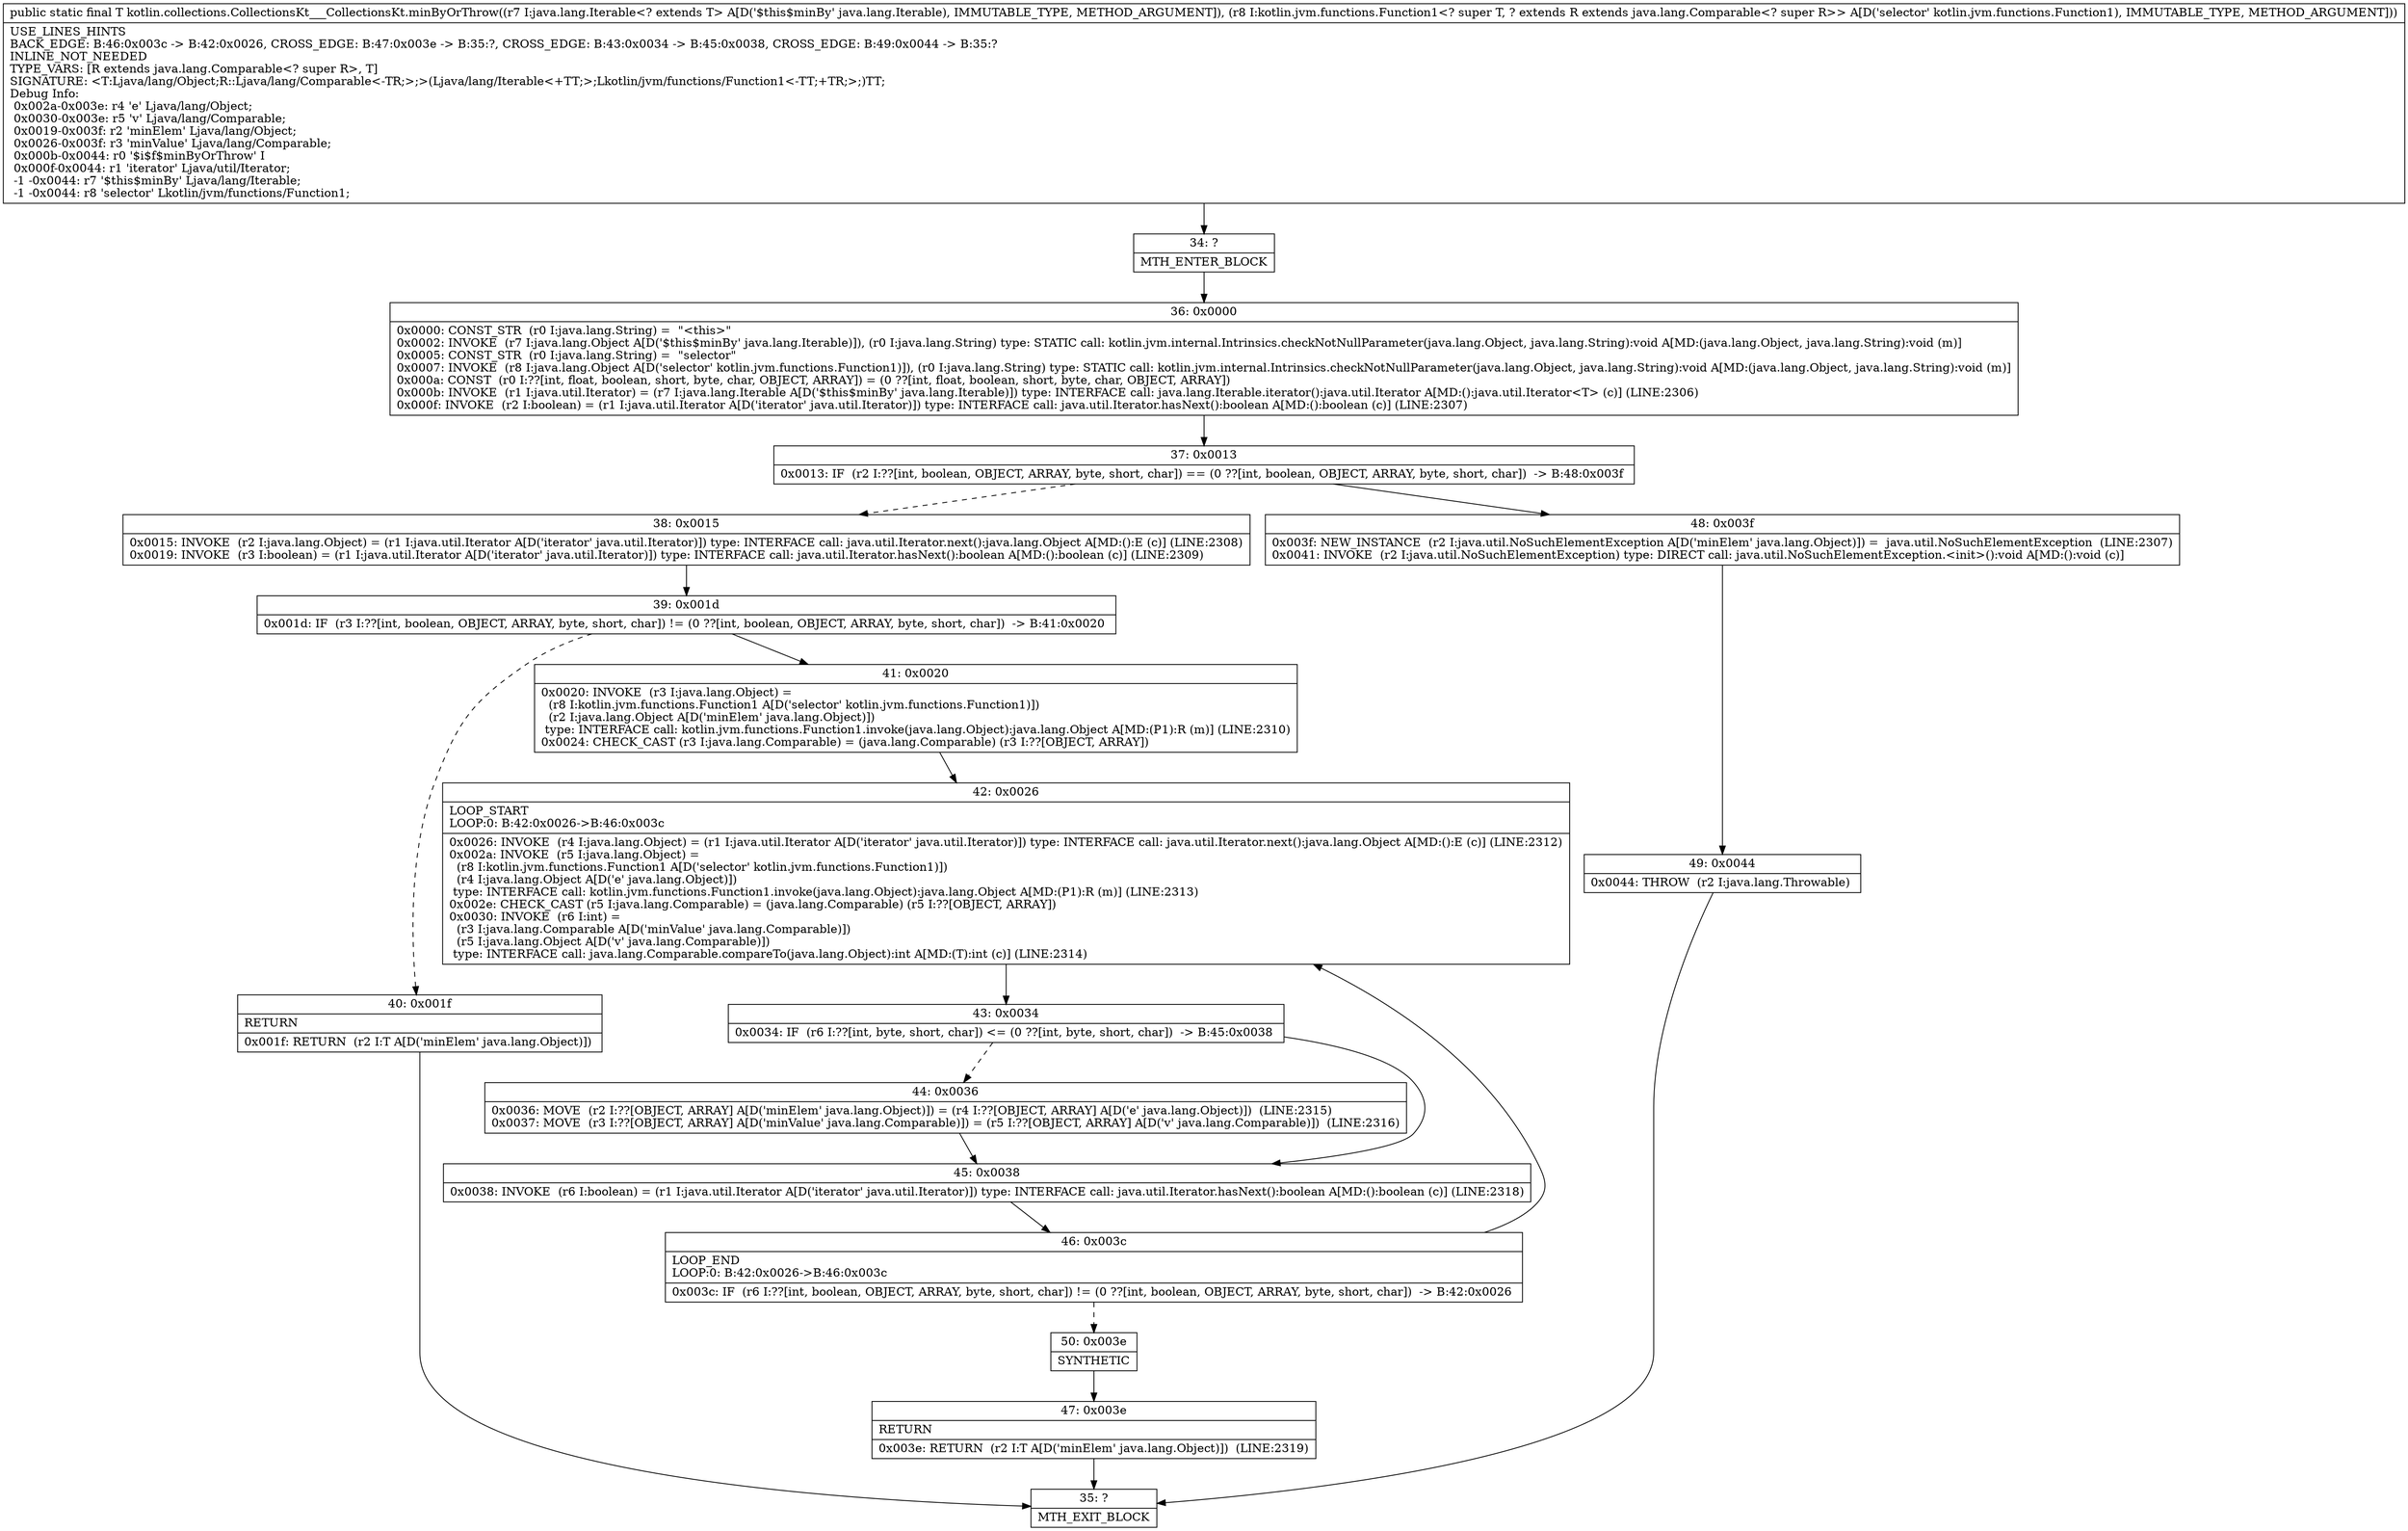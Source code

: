 digraph "CFG forkotlin.collections.CollectionsKt___CollectionsKt.minByOrThrow(Ljava\/lang\/Iterable;Lkotlin\/jvm\/functions\/Function1;)Ljava\/lang\/Object;" {
Node_34 [shape=record,label="{34\:\ ?|MTH_ENTER_BLOCK\l}"];
Node_36 [shape=record,label="{36\:\ 0x0000|0x0000: CONST_STR  (r0 I:java.lang.String) =  \"\<this\>\" \l0x0002: INVOKE  (r7 I:java.lang.Object A[D('$this$minBy' java.lang.Iterable)]), (r0 I:java.lang.String) type: STATIC call: kotlin.jvm.internal.Intrinsics.checkNotNullParameter(java.lang.Object, java.lang.String):void A[MD:(java.lang.Object, java.lang.String):void (m)]\l0x0005: CONST_STR  (r0 I:java.lang.String) =  \"selector\" \l0x0007: INVOKE  (r8 I:java.lang.Object A[D('selector' kotlin.jvm.functions.Function1)]), (r0 I:java.lang.String) type: STATIC call: kotlin.jvm.internal.Intrinsics.checkNotNullParameter(java.lang.Object, java.lang.String):void A[MD:(java.lang.Object, java.lang.String):void (m)]\l0x000a: CONST  (r0 I:??[int, float, boolean, short, byte, char, OBJECT, ARRAY]) = (0 ??[int, float, boolean, short, byte, char, OBJECT, ARRAY]) \l0x000b: INVOKE  (r1 I:java.util.Iterator) = (r7 I:java.lang.Iterable A[D('$this$minBy' java.lang.Iterable)]) type: INTERFACE call: java.lang.Iterable.iterator():java.util.Iterator A[MD:():java.util.Iterator\<T\> (c)] (LINE:2306)\l0x000f: INVOKE  (r2 I:boolean) = (r1 I:java.util.Iterator A[D('iterator' java.util.Iterator)]) type: INTERFACE call: java.util.Iterator.hasNext():boolean A[MD:():boolean (c)] (LINE:2307)\l}"];
Node_37 [shape=record,label="{37\:\ 0x0013|0x0013: IF  (r2 I:??[int, boolean, OBJECT, ARRAY, byte, short, char]) == (0 ??[int, boolean, OBJECT, ARRAY, byte, short, char])  \-\> B:48:0x003f \l}"];
Node_38 [shape=record,label="{38\:\ 0x0015|0x0015: INVOKE  (r2 I:java.lang.Object) = (r1 I:java.util.Iterator A[D('iterator' java.util.Iterator)]) type: INTERFACE call: java.util.Iterator.next():java.lang.Object A[MD:():E (c)] (LINE:2308)\l0x0019: INVOKE  (r3 I:boolean) = (r1 I:java.util.Iterator A[D('iterator' java.util.Iterator)]) type: INTERFACE call: java.util.Iterator.hasNext():boolean A[MD:():boolean (c)] (LINE:2309)\l}"];
Node_39 [shape=record,label="{39\:\ 0x001d|0x001d: IF  (r3 I:??[int, boolean, OBJECT, ARRAY, byte, short, char]) != (0 ??[int, boolean, OBJECT, ARRAY, byte, short, char])  \-\> B:41:0x0020 \l}"];
Node_40 [shape=record,label="{40\:\ 0x001f|RETURN\l|0x001f: RETURN  (r2 I:T A[D('minElem' java.lang.Object)]) \l}"];
Node_35 [shape=record,label="{35\:\ ?|MTH_EXIT_BLOCK\l}"];
Node_41 [shape=record,label="{41\:\ 0x0020|0x0020: INVOKE  (r3 I:java.lang.Object) = \l  (r8 I:kotlin.jvm.functions.Function1 A[D('selector' kotlin.jvm.functions.Function1)])\l  (r2 I:java.lang.Object A[D('minElem' java.lang.Object)])\l type: INTERFACE call: kotlin.jvm.functions.Function1.invoke(java.lang.Object):java.lang.Object A[MD:(P1):R (m)] (LINE:2310)\l0x0024: CHECK_CAST (r3 I:java.lang.Comparable) = (java.lang.Comparable) (r3 I:??[OBJECT, ARRAY]) \l}"];
Node_42 [shape=record,label="{42\:\ 0x0026|LOOP_START\lLOOP:0: B:42:0x0026\-\>B:46:0x003c\l|0x0026: INVOKE  (r4 I:java.lang.Object) = (r1 I:java.util.Iterator A[D('iterator' java.util.Iterator)]) type: INTERFACE call: java.util.Iterator.next():java.lang.Object A[MD:():E (c)] (LINE:2312)\l0x002a: INVOKE  (r5 I:java.lang.Object) = \l  (r8 I:kotlin.jvm.functions.Function1 A[D('selector' kotlin.jvm.functions.Function1)])\l  (r4 I:java.lang.Object A[D('e' java.lang.Object)])\l type: INTERFACE call: kotlin.jvm.functions.Function1.invoke(java.lang.Object):java.lang.Object A[MD:(P1):R (m)] (LINE:2313)\l0x002e: CHECK_CAST (r5 I:java.lang.Comparable) = (java.lang.Comparable) (r5 I:??[OBJECT, ARRAY]) \l0x0030: INVOKE  (r6 I:int) = \l  (r3 I:java.lang.Comparable A[D('minValue' java.lang.Comparable)])\l  (r5 I:java.lang.Object A[D('v' java.lang.Comparable)])\l type: INTERFACE call: java.lang.Comparable.compareTo(java.lang.Object):int A[MD:(T):int (c)] (LINE:2314)\l}"];
Node_43 [shape=record,label="{43\:\ 0x0034|0x0034: IF  (r6 I:??[int, byte, short, char]) \<= (0 ??[int, byte, short, char])  \-\> B:45:0x0038 \l}"];
Node_44 [shape=record,label="{44\:\ 0x0036|0x0036: MOVE  (r2 I:??[OBJECT, ARRAY] A[D('minElem' java.lang.Object)]) = (r4 I:??[OBJECT, ARRAY] A[D('e' java.lang.Object)])  (LINE:2315)\l0x0037: MOVE  (r3 I:??[OBJECT, ARRAY] A[D('minValue' java.lang.Comparable)]) = (r5 I:??[OBJECT, ARRAY] A[D('v' java.lang.Comparable)])  (LINE:2316)\l}"];
Node_45 [shape=record,label="{45\:\ 0x0038|0x0038: INVOKE  (r6 I:boolean) = (r1 I:java.util.Iterator A[D('iterator' java.util.Iterator)]) type: INTERFACE call: java.util.Iterator.hasNext():boolean A[MD:():boolean (c)] (LINE:2318)\l}"];
Node_46 [shape=record,label="{46\:\ 0x003c|LOOP_END\lLOOP:0: B:42:0x0026\-\>B:46:0x003c\l|0x003c: IF  (r6 I:??[int, boolean, OBJECT, ARRAY, byte, short, char]) != (0 ??[int, boolean, OBJECT, ARRAY, byte, short, char])  \-\> B:42:0x0026 \l}"];
Node_50 [shape=record,label="{50\:\ 0x003e|SYNTHETIC\l}"];
Node_47 [shape=record,label="{47\:\ 0x003e|RETURN\l|0x003e: RETURN  (r2 I:T A[D('minElem' java.lang.Object)])  (LINE:2319)\l}"];
Node_48 [shape=record,label="{48\:\ 0x003f|0x003f: NEW_INSTANCE  (r2 I:java.util.NoSuchElementException A[D('minElem' java.lang.Object)]) =  java.util.NoSuchElementException  (LINE:2307)\l0x0041: INVOKE  (r2 I:java.util.NoSuchElementException) type: DIRECT call: java.util.NoSuchElementException.\<init\>():void A[MD:():void (c)]\l}"];
Node_49 [shape=record,label="{49\:\ 0x0044|0x0044: THROW  (r2 I:java.lang.Throwable) \l}"];
MethodNode[shape=record,label="{public static final T kotlin.collections.CollectionsKt___CollectionsKt.minByOrThrow((r7 I:java.lang.Iterable\<? extends T\> A[D('$this$minBy' java.lang.Iterable), IMMUTABLE_TYPE, METHOD_ARGUMENT]), (r8 I:kotlin.jvm.functions.Function1\<? super T, ? extends R extends java.lang.Comparable\<? super R\>\> A[D('selector' kotlin.jvm.functions.Function1), IMMUTABLE_TYPE, METHOD_ARGUMENT]))  | USE_LINES_HINTS\lBACK_EDGE: B:46:0x003c \-\> B:42:0x0026, CROSS_EDGE: B:47:0x003e \-\> B:35:?, CROSS_EDGE: B:43:0x0034 \-\> B:45:0x0038, CROSS_EDGE: B:49:0x0044 \-\> B:35:?\lINLINE_NOT_NEEDED\lTYPE_VARS: [R extends java.lang.Comparable\<? super R\>, T]\lSIGNATURE: \<T:Ljava\/lang\/Object;R::Ljava\/lang\/Comparable\<\-TR;\>;\>(Ljava\/lang\/Iterable\<+TT;\>;Lkotlin\/jvm\/functions\/Function1\<\-TT;+TR;\>;)TT;\lDebug Info:\l  0x002a\-0x003e: r4 'e' Ljava\/lang\/Object;\l  0x0030\-0x003e: r5 'v' Ljava\/lang\/Comparable;\l  0x0019\-0x003f: r2 'minElem' Ljava\/lang\/Object;\l  0x0026\-0x003f: r3 'minValue' Ljava\/lang\/Comparable;\l  0x000b\-0x0044: r0 '$i$f$minByOrThrow' I\l  0x000f\-0x0044: r1 'iterator' Ljava\/util\/Iterator;\l  \-1 \-0x0044: r7 '$this$minBy' Ljava\/lang\/Iterable;\l  \-1 \-0x0044: r8 'selector' Lkotlin\/jvm\/functions\/Function1;\l}"];
MethodNode -> Node_34;Node_34 -> Node_36;
Node_36 -> Node_37;
Node_37 -> Node_38[style=dashed];
Node_37 -> Node_48;
Node_38 -> Node_39;
Node_39 -> Node_40[style=dashed];
Node_39 -> Node_41;
Node_40 -> Node_35;
Node_41 -> Node_42;
Node_42 -> Node_43;
Node_43 -> Node_44[style=dashed];
Node_43 -> Node_45;
Node_44 -> Node_45;
Node_45 -> Node_46;
Node_46 -> Node_42;
Node_46 -> Node_50[style=dashed];
Node_50 -> Node_47;
Node_47 -> Node_35;
Node_48 -> Node_49;
Node_49 -> Node_35;
}

